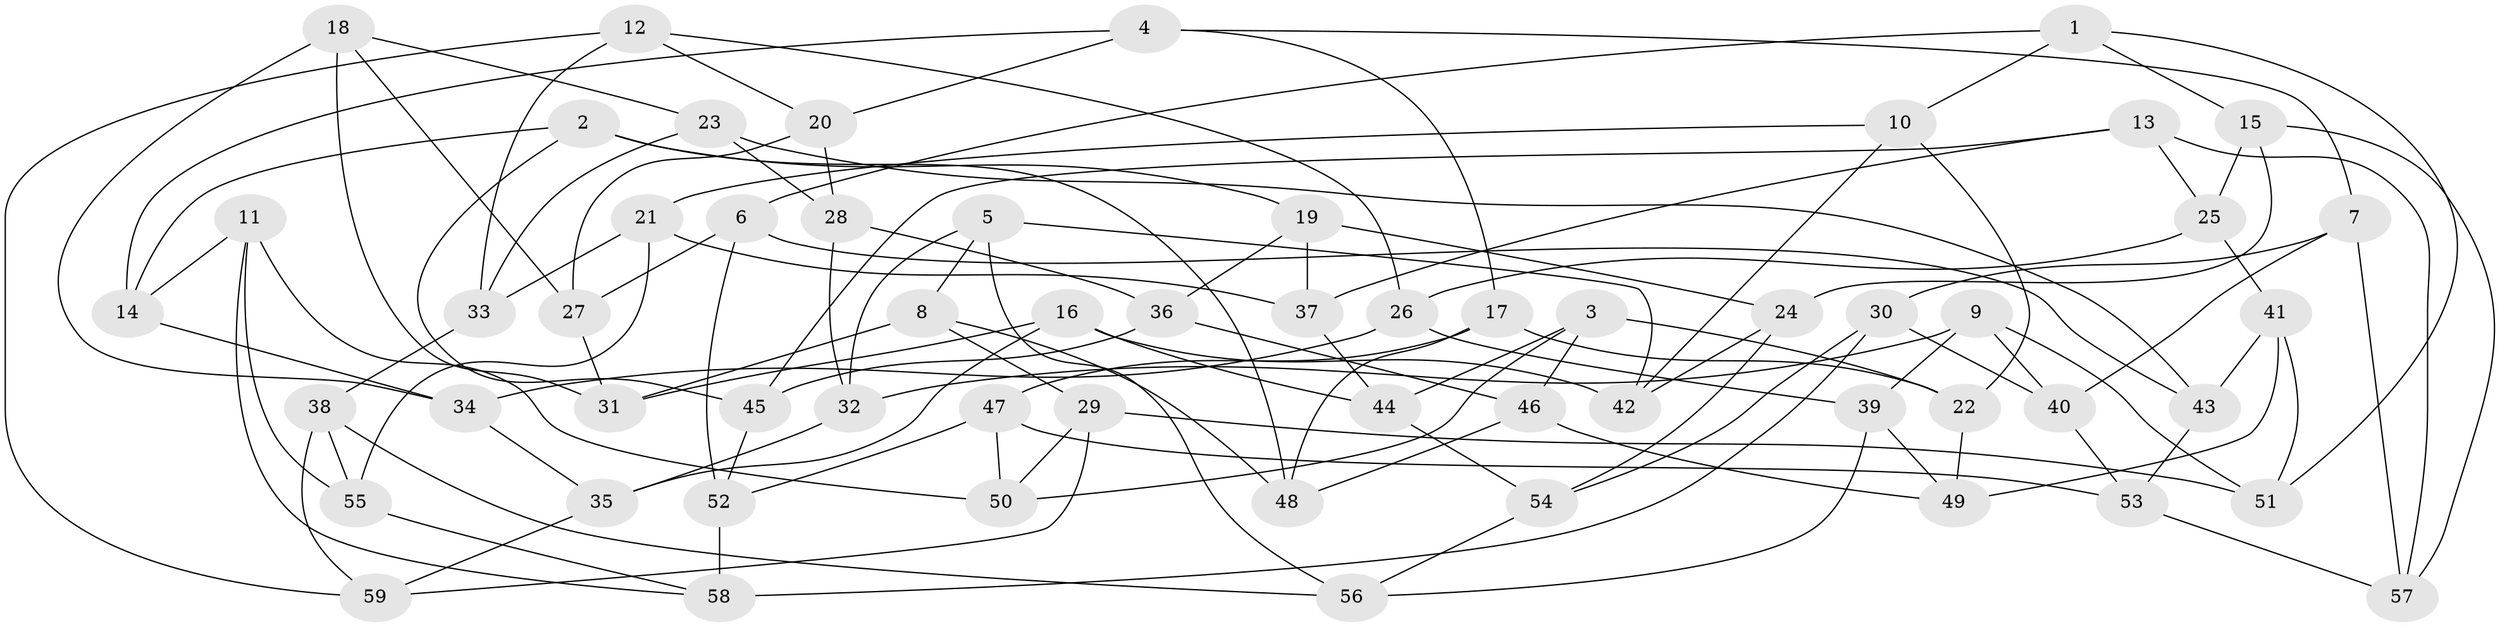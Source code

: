 // coarse degree distribution, {6: 0.5, 4: 0.2647058823529412, 5: 0.23529411764705882}
// Generated by graph-tools (version 1.1) at 2025/42/03/06/25 10:42:26]
// undirected, 59 vertices, 118 edges
graph export_dot {
graph [start="1"]
  node [color=gray90,style=filled];
  1;
  2;
  3;
  4;
  5;
  6;
  7;
  8;
  9;
  10;
  11;
  12;
  13;
  14;
  15;
  16;
  17;
  18;
  19;
  20;
  21;
  22;
  23;
  24;
  25;
  26;
  27;
  28;
  29;
  30;
  31;
  32;
  33;
  34;
  35;
  36;
  37;
  38;
  39;
  40;
  41;
  42;
  43;
  44;
  45;
  46;
  47;
  48;
  49;
  50;
  51;
  52;
  53;
  54;
  55;
  56;
  57;
  58;
  59;
  1 -- 51;
  1 -- 10;
  1 -- 6;
  1 -- 15;
  2 -- 48;
  2 -- 45;
  2 -- 19;
  2 -- 14;
  3 -- 50;
  3 -- 22;
  3 -- 46;
  3 -- 44;
  4 -- 17;
  4 -- 7;
  4 -- 14;
  4 -- 20;
  5 -- 8;
  5 -- 56;
  5 -- 32;
  5 -- 42;
  6 -- 27;
  6 -- 43;
  6 -- 52;
  7 -- 30;
  7 -- 57;
  7 -- 40;
  8 -- 48;
  8 -- 29;
  8 -- 31;
  9 -- 32;
  9 -- 51;
  9 -- 40;
  9 -- 39;
  10 -- 22;
  10 -- 42;
  10 -- 21;
  11 -- 14;
  11 -- 55;
  11 -- 50;
  11 -- 58;
  12 -- 20;
  12 -- 26;
  12 -- 59;
  12 -- 33;
  13 -- 57;
  13 -- 25;
  13 -- 37;
  13 -- 45;
  14 -- 34;
  15 -- 25;
  15 -- 57;
  15 -- 24;
  16 -- 35;
  16 -- 31;
  16 -- 42;
  16 -- 44;
  17 -- 48;
  17 -- 22;
  17 -- 47;
  18 -- 34;
  18 -- 23;
  18 -- 31;
  18 -- 27;
  19 -- 37;
  19 -- 24;
  19 -- 36;
  20 -- 28;
  20 -- 27;
  21 -- 33;
  21 -- 37;
  21 -- 55;
  22 -- 49;
  23 -- 28;
  23 -- 43;
  23 -- 33;
  24 -- 54;
  24 -- 42;
  25 -- 26;
  25 -- 41;
  26 -- 34;
  26 -- 39;
  27 -- 31;
  28 -- 32;
  28 -- 36;
  29 -- 59;
  29 -- 51;
  29 -- 50;
  30 -- 40;
  30 -- 54;
  30 -- 58;
  32 -- 35;
  33 -- 38;
  34 -- 35;
  35 -- 59;
  36 -- 46;
  36 -- 45;
  37 -- 44;
  38 -- 56;
  38 -- 55;
  38 -- 59;
  39 -- 56;
  39 -- 49;
  40 -- 53;
  41 -- 49;
  41 -- 51;
  41 -- 43;
  43 -- 53;
  44 -- 54;
  45 -- 52;
  46 -- 49;
  46 -- 48;
  47 -- 52;
  47 -- 50;
  47 -- 53;
  52 -- 58;
  53 -- 57;
  54 -- 56;
  55 -- 58;
}
